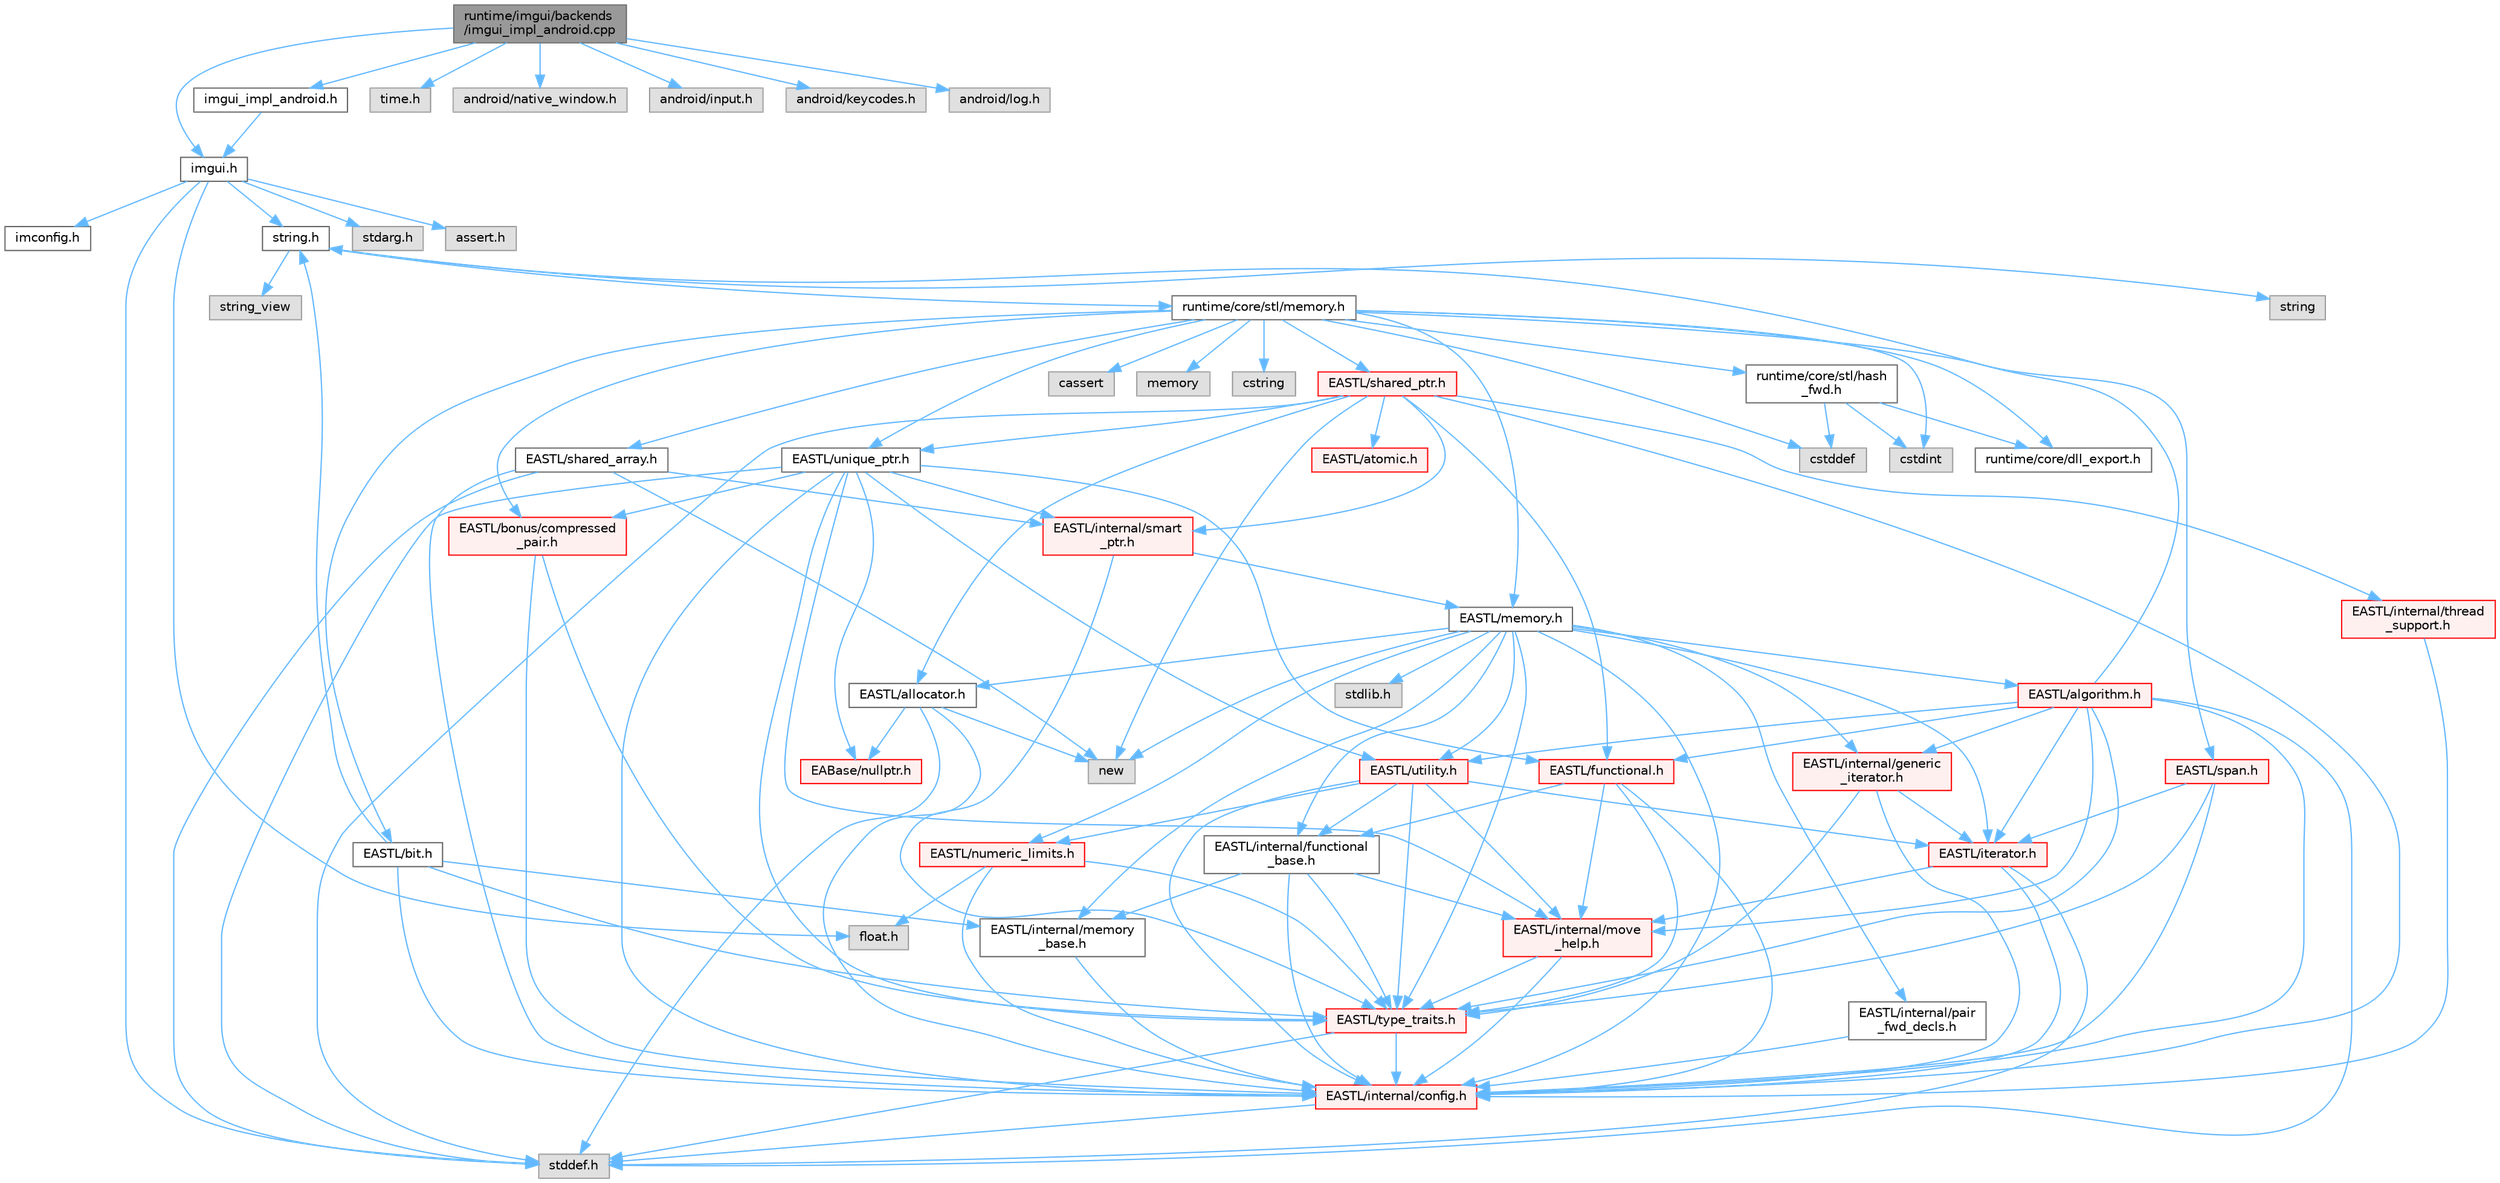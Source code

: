digraph "runtime/imgui/backends/imgui_impl_android.cpp"
{
 // LATEX_PDF_SIZE
  bgcolor="transparent";
  edge [fontname=Helvetica,fontsize=10,labelfontname=Helvetica,labelfontsize=10];
  node [fontname=Helvetica,fontsize=10,shape=box,height=0.2,width=0.4];
  Node1 [id="Node000001",label="runtime/imgui/backends\l/imgui_impl_android.cpp",height=0.2,width=0.4,color="gray40", fillcolor="grey60", style="filled", fontcolor="black",tooltip=" "];
  Node1 -> Node2 [id="edge125_Node000001_Node000002",color="steelblue1",style="solid",tooltip=" "];
  Node2 [id="Node000002",label="imgui.h",height=0.2,width=0.4,color="grey40", fillcolor="white", style="filled",URL="$imgui_8h.html",tooltip=" "];
  Node2 -> Node3 [id="edge126_Node000002_Node000003",color="steelblue1",style="solid",tooltip=" "];
  Node3 [id="Node000003",label="imconfig.h",height=0.2,width=0.4,color="grey40", fillcolor="white", style="filled",URL="$imconfig_8h.html",tooltip=" "];
  Node2 -> Node4 [id="edge127_Node000002_Node000004",color="steelblue1",style="solid",tooltip=" "];
  Node4 [id="Node000004",label="float.h",height=0.2,width=0.4,color="grey60", fillcolor="#E0E0E0", style="filled",tooltip=" "];
  Node2 -> Node5 [id="edge128_Node000002_Node000005",color="steelblue1",style="solid",tooltip=" "];
  Node5 [id="Node000005",label="stdarg.h",height=0.2,width=0.4,color="grey60", fillcolor="#E0E0E0", style="filled",tooltip=" "];
  Node2 -> Node6 [id="edge129_Node000002_Node000006",color="steelblue1",style="solid",tooltip=" "];
  Node6 [id="Node000006",label="stddef.h",height=0.2,width=0.4,color="grey60", fillcolor="#E0E0E0", style="filled",tooltip=" "];
  Node2 -> Node7 [id="edge130_Node000002_Node000007",color="steelblue1",style="solid",tooltip=" "];
  Node7 [id="Node000007",label="string.h",height=0.2,width=0.4,color="grey40", fillcolor="white", style="filled",URL="$string_8h.html",tooltip=" "];
  Node7 -> Node8 [id="edge131_Node000007_Node000008",color="steelblue1",style="solid",tooltip=" "];
  Node8 [id="Node000008",label="string",height=0.2,width=0.4,color="grey60", fillcolor="#E0E0E0", style="filled",tooltip=" "];
  Node7 -> Node9 [id="edge132_Node000007_Node000009",color="steelblue1",style="solid",tooltip=" "];
  Node9 [id="Node000009",label="string_view",height=0.2,width=0.4,color="grey60", fillcolor="#E0E0E0", style="filled",tooltip=" "];
  Node7 -> Node10 [id="edge133_Node000007_Node000010",color="steelblue1",style="solid",tooltip=" "];
  Node10 [id="Node000010",label="runtime/core/stl/memory.h",height=0.2,width=0.4,color="grey40", fillcolor="white", style="filled",URL="$core_2stl_2memory_8h.html",tooltip=" "];
  Node10 -> Node11 [id="edge134_Node000010_Node000011",color="steelblue1",style="solid",tooltip=" "];
  Node11 [id="Node000011",label="cstddef",height=0.2,width=0.4,color="grey60", fillcolor="#E0E0E0", style="filled",tooltip=" "];
  Node10 -> Node12 [id="edge135_Node000010_Node000012",color="steelblue1",style="solid",tooltip=" "];
  Node12 [id="Node000012",label="cstdint",height=0.2,width=0.4,color="grey60", fillcolor="#E0E0E0", style="filled",tooltip=" "];
  Node10 -> Node13 [id="edge136_Node000010_Node000013",color="steelblue1",style="solid",tooltip=" "];
  Node13 [id="Node000013",label="cassert",height=0.2,width=0.4,color="grey60", fillcolor="#E0E0E0", style="filled",tooltip=" "];
  Node10 -> Node14 [id="edge137_Node000010_Node000014",color="steelblue1",style="solid",tooltip=" "];
  Node14 [id="Node000014",label="memory",height=0.2,width=0.4,color="grey60", fillcolor="#E0E0E0", style="filled",tooltip=" "];
  Node10 -> Node15 [id="edge138_Node000010_Node000015",color="steelblue1",style="solid",tooltip=" "];
  Node15 [id="Node000015",label="cstring",height=0.2,width=0.4,color="grey60", fillcolor="#E0E0E0", style="filled",tooltip=" "];
  Node10 -> Node16 [id="edge139_Node000010_Node000016",color="steelblue1",style="solid",tooltip=" "];
  Node16 [id="Node000016",label="EASTL/bit.h",height=0.2,width=0.4,color="grey40", fillcolor="white", style="filled",URL="$bit_8h.html",tooltip=" "];
  Node16 -> Node17 [id="edge140_Node000016_Node000017",color="steelblue1",style="solid",tooltip=" "];
  Node17 [id="Node000017",label="EASTL/internal/config.h",height=0.2,width=0.4,color="red", fillcolor="#FFF0F0", style="filled",URL="$config_8h.html",tooltip=" "];
  Node17 -> Node6 [id="edge141_Node000017_Node000006",color="steelblue1",style="solid",tooltip=" "];
  Node16 -> Node25 [id="edge142_Node000016_Node000025",color="steelblue1",style="solid",tooltip=" "];
  Node25 [id="Node000025",label="EASTL/internal/memory\l_base.h",height=0.2,width=0.4,color="grey40", fillcolor="white", style="filled",URL="$memory__base_8h.html",tooltip=" "];
  Node25 -> Node17 [id="edge143_Node000025_Node000017",color="steelblue1",style="solid",tooltip=" "];
  Node16 -> Node26 [id="edge144_Node000016_Node000026",color="steelblue1",style="solid",tooltip=" "];
  Node26 [id="Node000026",label="EASTL/type_traits.h",height=0.2,width=0.4,color="red", fillcolor="#FFF0F0", style="filled",URL="$_e_a_s_t_l_2include_2_e_a_s_t_l_2type__traits_8h.html",tooltip=" "];
  Node26 -> Node17 [id="edge145_Node000026_Node000017",color="steelblue1",style="solid",tooltip=" "];
  Node26 -> Node6 [id="edge146_Node000026_Node000006",color="steelblue1",style="solid",tooltip=" "];
  Node16 -> Node7 [id="edge147_Node000016_Node000007",color="steelblue1",style="solid",tooltip=" "];
  Node10 -> Node36 [id="edge148_Node000010_Node000036",color="steelblue1",style="solid",tooltip=" "];
  Node36 [id="Node000036",label="EASTL/memory.h",height=0.2,width=0.4,color="grey40", fillcolor="white", style="filled",URL="$_e_a_s_t_l_2include_2_e_a_s_t_l_2memory_8h.html",tooltip=" "];
  Node36 -> Node17 [id="edge149_Node000036_Node000017",color="steelblue1",style="solid",tooltip=" "];
  Node36 -> Node25 [id="edge150_Node000036_Node000025",color="steelblue1",style="solid",tooltip=" "];
  Node36 -> Node37 [id="edge151_Node000036_Node000037",color="steelblue1",style="solid",tooltip=" "];
  Node37 [id="Node000037",label="EASTL/internal/generic\l_iterator.h",height=0.2,width=0.4,color="red", fillcolor="#FFF0F0", style="filled",URL="$generic__iterator_8h.html",tooltip=" "];
  Node37 -> Node17 [id="edge152_Node000037_Node000017",color="steelblue1",style="solid",tooltip=" "];
  Node37 -> Node38 [id="edge153_Node000037_Node000038",color="steelblue1",style="solid",tooltip=" "];
  Node38 [id="Node000038",label="EASTL/iterator.h",height=0.2,width=0.4,color="red", fillcolor="#FFF0F0", style="filled",URL="$_e_a_s_t_l_2include_2_e_a_s_t_l_2iterator_8h.html",tooltip=" "];
  Node38 -> Node17 [id="edge154_Node000038_Node000017",color="steelblue1",style="solid",tooltip=" "];
  Node38 -> Node39 [id="edge155_Node000038_Node000039",color="steelblue1",style="solid",tooltip=" "];
  Node39 [id="Node000039",label="EASTL/internal/move\l_help.h",height=0.2,width=0.4,color="red", fillcolor="#FFF0F0", style="filled",URL="$move__help_8h.html",tooltip=" "];
  Node39 -> Node17 [id="edge156_Node000039_Node000017",color="steelblue1",style="solid",tooltip=" "];
  Node39 -> Node26 [id="edge157_Node000039_Node000026",color="steelblue1",style="solid",tooltip=" "];
  Node38 -> Node6 [id="edge158_Node000038_Node000006",color="steelblue1",style="solid",tooltip=" "];
  Node37 -> Node26 [id="edge159_Node000037_Node000026",color="steelblue1",style="solid",tooltip=" "];
  Node36 -> Node41 [id="edge160_Node000036_Node000041",color="steelblue1",style="solid",tooltip=" "];
  Node41 [id="Node000041",label="EASTL/internal/pair\l_fwd_decls.h",height=0.2,width=0.4,color="grey40", fillcolor="white", style="filled",URL="$pair__fwd__decls_8h.html",tooltip=" "];
  Node41 -> Node17 [id="edge161_Node000041_Node000017",color="steelblue1",style="solid",tooltip=" "];
  Node36 -> Node42 [id="edge162_Node000036_Node000042",color="steelblue1",style="solid",tooltip=" "];
  Node42 [id="Node000042",label="EASTL/internal/functional\l_base.h",height=0.2,width=0.4,color="grey40", fillcolor="white", style="filled",URL="$functional__base_8h.html",tooltip=" "];
  Node42 -> Node17 [id="edge163_Node000042_Node000017",color="steelblue1",style="solid",tooltip=" "];
  Node42 -> Node25 [id="edge164_Node000042_Node000025",color="steelblue1",style="solid",tooltip=" "];
  Node42 -> Node39 [id="edge165_Node000042_Node000039",color="steelblue1",style="solid",tooltip=" "];
  Node42 -> Node26 [id="edge166_Node000042_Node000026",color="steelblue1",style="solid",tooltip=" "];
  Node36 -> Node43 [id="edge167_Node000036_Node000043",color="steelblue1",style="solid",tooltip=" "];
  Node43 [id="Node000043",label="EASTL/algorithm.h",height=0.2,width=0.4,color="red", fillcolor="#FFF0F0", style="filled",URL="$_e_a_s_t_l_2include_2_e_a_s_t_l_2algorithm_8h.html",tooltip=" "];
  Node43 -> Node17 [id="edge168_Node000043_Node000017",color="steelblue1",style="solid",tooltip=" "];
  Node43 -> Node26 [id="edge169_Node000043_Node000026",color="steelblue1",style="solid",tooltip=" "];
  Node43 -> Node39 [id="edge170_Node000043_Node000039",color="steelblue1",style="solid",tooltip=" "];
  Node43 -> Node38 [id="edge171_Node000043_Node000038",color="steelblue1",style="solid",tooltip=" "];
  Node43 -> Node46 [id="edge172_Node000043_Node000046",color="steelblue1",style="solid",tooltip=" "];
  Node46 [id="Node000046",label="EASTL/functional.h",height=0.2,width=0.4,color="red", fillcolor="#FFF0F0", style="filled",URL="$_e_a_s_t_l_2include_2_e_a_s_t_l_2functional_8h.html",tooltip=" "];
  Node46 -> Node17 [id="edge173_Node000046_Node000017",color="steelblue1",style="solid",tooltip=" "];
  Node46 -> Node39 [id="edge174_Node000046_Node000039",color="steelblue1",style="solid",tooltip=" "];
  Node46 -> Node26 [id="edge175_Node000046_Node000026",color="steelblue1",style="solid",tooltip=" "];
  Node46 -> Node42 [id="edge176_Node000046_Node000042",color="steelblue1",style="solid",tooltip=" "];
  Node43 -> Node53 [id="edge177_Node000043_Node000053",color="steelblue1",style="solid",tooltip=" "];
  Node53 [id="Node000053",label="EASTL/utility.h",height=0.2,width=0.4,color="red", fillcolor="#FFF0F0", style="filled",URL="$_e_a_s_t_l_2include_2_e_a_s_t_l_2utility_8h.html",tooltip=" "];
  Node53 -> Node17 [id="edge178_Node000053_Node000017",color="steelblue1",style="solid",tooltip=" "];
  Node53 -> Node26 [id="edge179_Node000053_Node000026",color="steelblue1",style="solid",tooltip=" "];
  Node53 -> Node38 [id="edge180_Node000053_Node000038",color="steelblue1",style="solid",tooltip=" "];
  Node53 -> Node54 [id="edge181_Node000053_Node000054",color="steelblue1",style="solid",tooltip=" "];
  Node54 [id="Node000054",label="EASTL/numeric_limits.h",height=0.2,width=0.4,color="red", fillcolor="#FFF0F0", style="filled",URL="$numeric__limits_8h.html",tooltip=" "];
  Node54 -> Node17 [id="edge182_Node000054_Node000017",color="steelblue1",style="solid",tooltip=" "];
  Node54 -> Node26 [id="edge183_Node000054_Node000026",color="steelblue1",style="solid",tooltip=" "];
  Node54 -> Node4 [id="edge184_Node000054_Node000004",color="steelblue1",style="solid",tooltip=" "];
  Node53 -> Node42 [id="edge185_Node000053_Node000042",color="steelblue1",style="solid",tooltip=" "];
  Node53 -> Node39 [id="edge186_Node000053_Node000039",color="steelblue1",style="solid",tooltip=" "];
  Node43 -> Node37 [id="edge187_Node000043_Node000037",color="steelblue1",style="solid",tooltip=" "];
  Node43 -> Node6 [id="edge188_Node000043_Node000006",color="steelblue1",style="solid",tooltip=" "];
  Node43 -> Node7 [id="edge189_Node000043_Node000007",color="steelblue1",style="solid",tooltip=" "];
  Node36 -> Node26 [id="edge190_Node000036_Node000026",color="steelblue1",style="solid",tooltip=" "];
  Node36 -> Node50 [id="edge191_Node000036_Node000050",color="steelblue1",style="solid",tooltip=" "];
  Node50 [id="Node000050",label="EASTL/allocator.h",height=0.2,width=0.4,color="grey40", fillcolor="white", style="filled",URL="$allocator_8h.html",tooltip=" "];
  Node50 -> Node17 [id="edge192_Node000050_Node000017",color="steelblue1",style="solid",tooltip=" "];
  Node50 -> Node28 [id="edge193_Node000050_Node000028",color="steelblue1",style="solid",tooltip=" "];
  Node28 [id="Node000028",label="EABase/nullptr.h",height=0.2,width=0.4,color="red", fillcolor="#FFF0F0", style="filled",URL="$nullptr_8h.html",tooltip=" "];
  Node50 -> Node6 [id="edge194_Node000050_Node000006",color="steelblue1",style="solid",tooltip=" "];
  Node50 -> Node51 [id="edge195_Node000050_Node000051",color="steelblue1",style="solid",tooltip=" "];
  Node51 [id="Node000051",label="new",height=0.2,width=0.4,color="grey60", fillcolor="#E0E0E0", style="filled",tooltip=" "];
  Node36 -> Node38 [id="edge196_Node000036_Node000038",color="steelblue1",style="solid",tooltip=" "];
  Node36 -> Node53 [id="edge197_Node000036_Node000053",color="steelblue1",style="solid",tooltip=" "];
  Node36 -> Node54 [id="edge198_Node000036_Node000054",color="steelblue1",style="solid",tooltip=" "];
  Node36 -> Node62 [id="edge199_Node000036_Node000062",color="steelblue1",style="solid",tooltip=" "];
  Node62 [id="Node000062",label="stdlib.h",height=0.2,width=0.4,color="grey60", fillcolor="#E0E0E0", style="filled",tooltip=" "];
  Node36 -> Node51 [id="edge200_Node000036_Node000051",color="steelblue1",style="solid",tooltip=" "];
  Node10 -> Node63 [id="edge201_Node000010_Node000063",color="steelblue1",style="solid",tooltip=" "];
  Node63 [id="Node000063",label="EASTL/shared_array.h",height=0.2,width=0.4,color="grey40", fillcolor="white", style="filled",URL="$shared__array_8h.html",tooltip=" "];
  Node63 -> Node17 [id="edge202_Node000063_Node000017",color="steelblue1",style="solid",tooltip=" "];
  Node63 -> Node64 [id="edge203_Node000063_Node000064",color="steelblue1",style="solid",tooltip=" "];
  Node64 [id="Node000064",label="EASTL/internal/smart\l_ptr.h",height=0.2,width=0.4,color="red", fillcolor="#FFF0F0", style="filled",URL="$smart__ptr_8h.html",tooltip=" "];
  Node64 -> Node36 [id="edge204_Node000064_Node000036",color="steelblue1",style="solid",tooltip=" "];
  Node64 -> Node26 [id="edge205_Node000064_Node000026",color="steelblue1",style="solid",tooltip=" "];
  Node63 -> Node51 [id="edge206_Node000063_Node000051",color="steelblue1",style="solid",tooltip=" "];
  Node63 -> Node6 [id="edge207_Node000063_Node000006",color="steelblue1",style="solid",tooltip=" "];
  Node10 -> Node66 [id="edge208_Node000010_Node000066",color="steelblue1",style="solid",tooltip=" "];
  Node66 [id="Node000066",label="EASTL/unique_ptr.h",height=0.2,width=0.4,color="grey40", fillcolor="white", style="filled",URL="$unique__ptr_8h.html",tooltip=" "];
  Node66 -> Node28 [id="edge209_Node000066_Node000028",color="steelblue1",style="solid",tooltip=" "];
  Node66 -> Node67 [id="edge210_Node000066_Node000067",color="steelblue1",style="solid",tooltip=" "];
  Node67 [id="Node000067",label="EASTL/bonus/compressed\l_pair.h",height=0.2,width=0.4,color="red", fillcolor="#FFF0F0", style="filled",URL="$compressed__pair_8h.html",tooltip=" "];
  Node67 -> Node17 [id="edge211_Node000067_Node000017",color="steelblue1",style="solid",tooltip=" "];
  Node67 -> Node26 [id="edge212_Node000067_Node000026",color="steelblue1",style="solid",tooltip=" "];
  Node66 -> Node46 [id="edge213_Node000066_Node000046",color="steelblue1",style="solid",tooltip=" "];
  Node66 -> Node17 [id="edge214_Node000066_Node000017",color="steelblue1",style="solid",tooltip=" "];
  Node66 -> Node39 [id="edge215_Node000066_Node000039",color="steelblue1",style="solid",tooltip=" "];
  Node66 -> Node64 [id="edge216_Node000066_Node000064",color="steelblue1",style="solid",tooltip=" "];
  Node66 -> Node26 [id="edge217_Node000066_Node000026",color="steelblue1",style="solid",tooltip=" "];
  Node66 -> Node53 [id="edge218_Node000066_Node000053",color="steelblue1",style="solid",tooltip=" "];
  Node66 -> Node6 [id="edge219_Node000066_Node000006",color="steelblue1",style="solid",tooltip=" "];
  Node10 -> Node69 [id="edge220_Node000010_Node000069",color="steelblue1",style="solid",tooltip=" "];
  Node69 [id="Node000069",label="EASTL/shared_ptr.h",height=0.2,width=0.4,color="red", fillcolor="#FFF0F0", style="filled",URL="$shared__ptr_8h.html",tooltip=" "];
  Node69 -> Node17 [id="edge221_Node000069_Node000017",color="steelblue1",style="solid",tooltip=" "];
  Node69 -> Node64 [id="edge222_Node000069_Node000064",color="steelblue1",style="solid",tooltip=" "];
  Node69 -> Node70 [id="edge223_Node000069_Node000070",color="steelblue1",style="solid",tooltip=" "];
  Node70 [id="Node000070",label="EASTL/internal/thread\l_support.h",height=0.2,width=0.4,color="red", fillcolor="#FFF0F0", style="filled",URL="$thread__support_8h.html",tooltip=" "];
  Node70 -> Node17 [id="edge224_Node000070_Node000017",color="steelblue1",style="solid",tooltip=" "];
  Node69 -> Node66 [id="edge225_Node000069_Node000066",color="steelblue1",style="solid",tooltip=" "];
  Node69 -> Node46 [id="edge226_Node000069_Node000046",color="steelblue1",style="solid",tooltip=" "];
  Node69 -> Node50 [id="edge227_Node000069_Node000050",color="steelblue1",style="solid",tooltip=" "];
  Node69 -> Node71 [id="edge228_Node000069_Node000071",color="steelblue1",style="solid",tooltip=" "];
  Node71 [id="Node000071",label="EASTL/atomic.h",height=0.2,width=0.4,color="red", fillcolor="#FFF0F0", style="filled",URL="$_e_a_s_t_l_2include_2_e_a_s_t_l_2atomic_8h.html",tooltip=" "];
  Node69 -> Node51 [id="edge229_Node000069_Node000051",color="steelblue1",style="solid",tooltip=" "];
  Node69 -> Node6 [id="edge230_Node000069_Node000006",color="steelblue1",style="solid",tooltip=" "];
  Node10 -> Node149 [id="edge231_Node000010_Node000149",color="steelblue1",style="solid",tooltip=" "];
  Node149 [id="Node000149",label="EASTL/span.h",height=0.2,width=0.4,color="red", fillcolor="#FFF0F0", style="filled",URL="$span_8h.html",tooltip=" "];
  Node149 -> Node17 [id="edge232_Node000149_Node000017",color="steelblue1",style="solid",tooltip=" "];
  Node149 -> Node26 [id="edge233_Node000149_Node000026",color="steelblue1",style="solid",tooltip=" "];
  Node149 -> Node38 [id="edge234_Node000149_Node000038",color="steelblue1",style="solid",tooltip=" "];
  Node10 -> Node67 [id="edge235_Node000010_Node000067",color="steelblue1",style="solid",tooltip=" "];
  Node10 -> Node152 [id="edge236_Node000010_Node000152",color="steelblue1",style="solid",tooltip=" "];
  Node152 [id="Node000152",label="runtime/core/dll_export.h",height=0.2,width=0.4,color="grey40", fillcolor="white", style="filled",URL="$dll__export_8h.html",tooltip=" "];
  Node10 -> Node153 [id="edge237_Node000010_Node000153",color="steelblue1",style="solid",tooltip=" "];
  Node153 [id="Node000153",label="runtime/core/stl/hash\l_fwd.h",height=0.2,width=0.4,color="grey40", fillcolor="white", style="filled",URL="$hash__fwd_8h.html",tooltip=" "];
  Node153 -> Node11 [id="edge238_Node000153_Node000011",color="steelblue1",style="solid",tooltip=" "];
  Node153 -> Node12 [id="edge239_Node000153_Node000012",color="steelblue1",style="solid",tooltip=" "];
  Node153 -> Node152 [id="edge240_Node000153_Node000152",color="steelblue1",style="solid",tooltip=" "];
  Node2 -> Node154 [id="edge241_Node000002_Node000154",color="steelblue1",style="solid",tooltip=" "];
  Node154 [id="Node000154",label="assert.h",height=0.2,width=0.4,color="grey60", fillcolor="#E0E0E0", style="filled",tooltip=" "];
  Node1 -> Node155 [id="edge242_Node000001_Node000155",color="steelblue1",style="solid",tooltip=" "];
  Node155 [id="Node000155",label="imgui_impl_android.h",height=0.2,width=0.4,color="grey40", fillcolor="white", style="filled",URL="$imgui__impl__android_8h.html",tooltip=" "];
  Node155 -> Node2 [id="edge243_Node000155_Node000002",color="steelblue1",style="solid",tooltip=" "];
  Node1 -> Node156 [id="edge244_Node000001_Node000156",color="steelblue1",style="solid",tooltip=" "];
  Node156 [id="Node000156",label="time.h",height=0.2,width=0.4,color="grey60", fillcolor="#E0E0E0", style="filled",tooltip=" "];
  Node1 -> Node157 [id="edge245_Node000001_Node000157",color="steelblue1",style="solid",tooltip=" "];
  Node157 [id="Node000157",label="android/native_window.h",height=0.2,width=0.4,color="grey60", fillcolor="#E0E0E0", style="filled",tooltip=" "];
  Node1 -> Node158 [id="edge246_Node000001_Node000158",color="steelblue1",style="solid",tooltip=" "];
  Node158 [id="Node000158",label="android/input.h",height=0.2,width=0.4,color="grey60", fillcolor="#E0E0E0", style="filled",tooltip=" "];
  Node1 -> Node159 [id="edge247_Node000001_Node000159",color="steelblue1",style="solid",tooltip=" "];
  Node159 [id="Node000159",label="android/keycodes.h",height=0.2,width=0.4,color="grey60", fillcolor="#E0E0E0", style="filled",tooltip=" "];
  Node1 -> Node160 [id="edge248_Node000001_Node000160",color="steelblue1",style="solid",tooltip=" "];
  Node160 [id="Node000160",label="android/log.h",height=0.2,width=0.4,color="grey60", fillcolor="#E0E0E0", style="filled",tooltip=" "];
}
